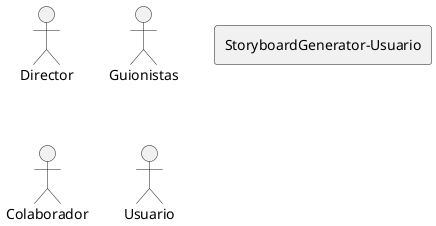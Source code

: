 @startuml fronteras_solucion
    actor Director as Dr
    actor Guionistas as Gn
    actor Colaborador as Cl
    actor Usuario as Us

rectangle StoryboardGenerator-Usuario{

}
